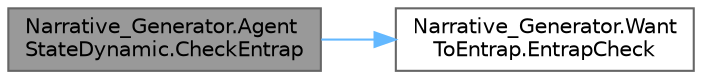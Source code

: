 digraph "Narrative_Generator.AgentStateDynamic.CheckEntrap"
{
 // LATEX_PDF_SIZE
  bgcolor="transparent";
  edge [fontname=Helvetica,fontsize=10,labelfontname=Helvetica,labelfontsize=10];
  node [fontname=Helvetica,fontsize=10,shape=box,height=0.2,width=0.4];
  rankdir="LR";
  Node1 [label="Narrative_Generator.Agent\lStateDynamic.CheckEntrap",height=0.2,width=0.4,color="gray40", fillcolor="grey60", style="filled", fontcolor="black",tooltip="A method that checks if this agent wants to entrap some other agent to some location."];
  Node1 -> Node2 [color="steelblue1",style="solid"];
  Node2 [label="Narrative_Generator.Want\lToEntrap.EntrapCheck",height=0.2,width=0.4,color="grey40", fillcolor="white", style="filled",URL="$class_narrative___generator_1_1_want_to_entrap.html#a9907b7b946eb918b7943ca3090d24a8e",tooltip="Returns the desire status of this agent to entrap (move) some other agent to some location."];
}

